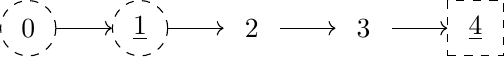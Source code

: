 \documentclass[tikz]{standalone}
\usetikzlibrary{arrows,arrows.meta,positioning}
\begin{document}
\begin{tikzpicture}[%
    every node/.style = {minimum size = 2em}]

    \node[draw,circle,dashed] (0) at (0,0) {0};
    \node[draw,circle,dashed] (1) [right=2em of 0] {\underline{1}};
    \node (2) [right=2em of 1] {2};
    \node (3) [right=2em of 2] {3};
    \node[draw,dashed] (4) [right=2em of 3] {\underline{4}};

    \foreach \Source/\Target in {0/1, 1/2, 2/3, 3/4}
        \draw[->] (\Source) to (\Target);
\end{tikzpicture}
\end{document}
